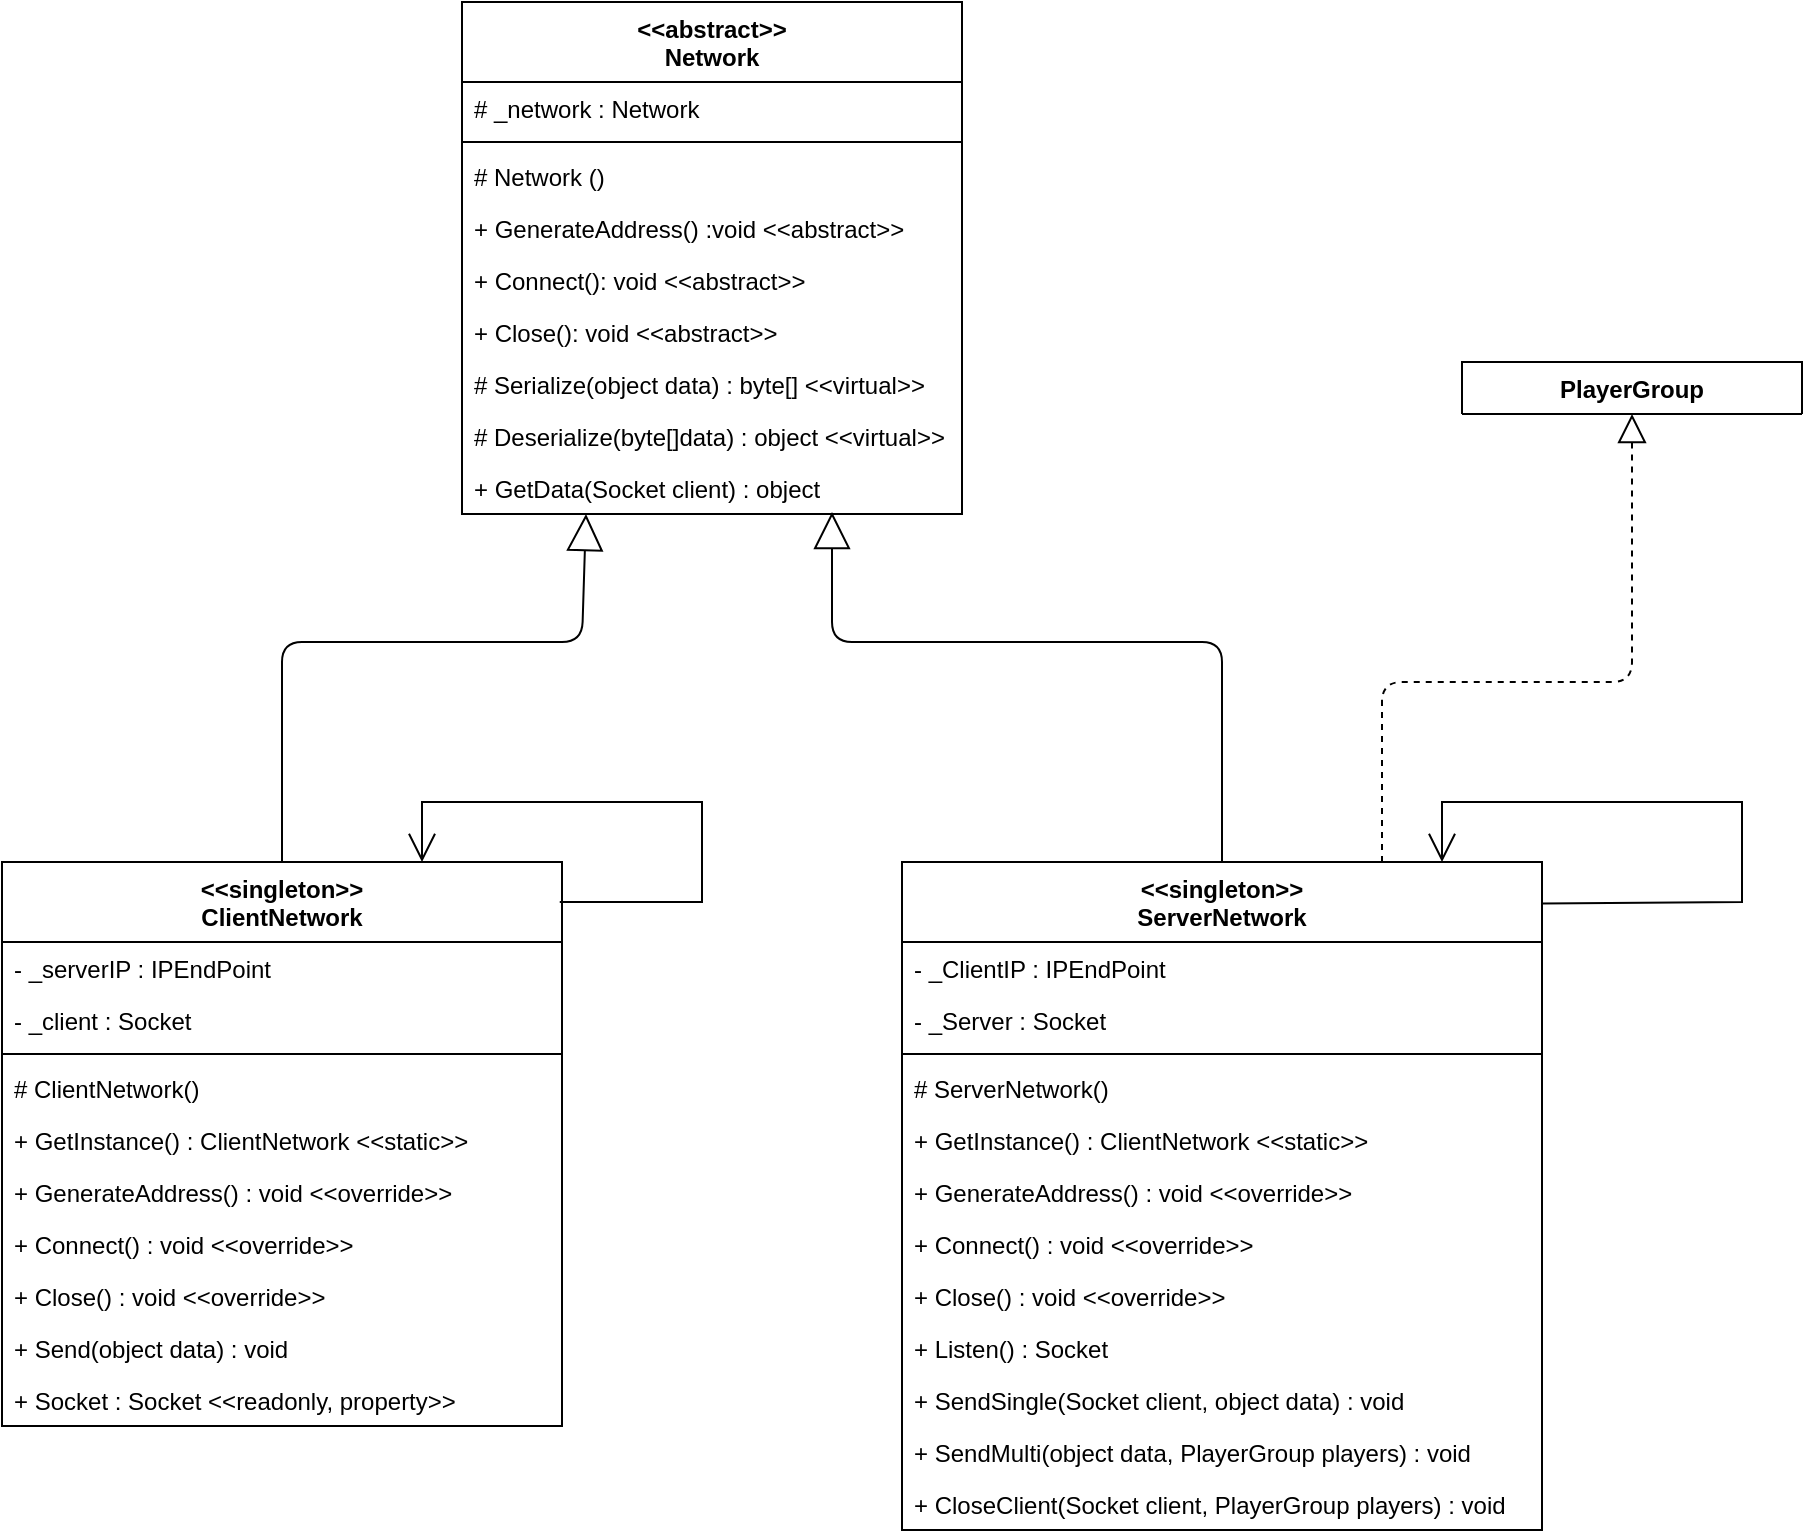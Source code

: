 <mxfile version="15.5.6" type="device"><diagram id="tgsOs3fxPP7kzZZRs3cK" name="Page-1"><mxGraphModel dx="1955" dy="867" grid="1" gridSize="10" guides="1" tooltips="1" connect="1" arrows="1" fold="1" page="1" pageScale="1" pageWidth="850" pageHeight="1100" math="0" shadow="0"><root><mxCell id="0"/><mxCell id="1" parent="0"/><mxCell id="1fFks_8FyUJux0Z1k4WF-1" value="&lt;&lt;abstract&gt;&gt;&#xA;Network" style="swimlane;fontStyle=1;align=center;verticalAlign=top;childLayout=stackLayout;horizontal=1;startSize=40;horizontalStack=0;resizeParent=1;resizeParentMax=0;resizeLast=0;collapsible=1;marginBottom=0;" parent="1" vertex="1"><mxGeometry x="320" y="160" width="250" height="256" as="geometry"/></mxCell><mxCell id="1fFks_8FyUJux0Z1k4WF-2" value="# _network : Network" style="text;strokeColor=none;fillColor=none;align=left;verticalAlign=top;spacingLeft=4;spacingRight=4;overflow=hidden;rotatable=0;points=[[0,0.5],[1,0.5]];portConstraint=eastwest;" parent="1fFks_8FyUJux0Z1k4WF-1" vertex="1"><mxGeometry y="40" width="250" height="26" as="geometry"/></mxCell><mxCell id="1fFks_8FyUJux0Z1k4WF-3" value="" style="line;strokeWidth=1;fillColor=none;align=left;verticalAlign=middle;spacingTop=-1;spacingLeft=3;spacingRight=3;rotatable=0;labelPosition=right;points=[];portConstraint=eastwest;" parent="1fFks_8FyUJux0Z1k4WF-1" vertex="1"><mxGeometry y="66" width="250" height="8" as="geometry"/></mxCell><mxCell id="1fFks_8FyUJux0Z1k4WF-4" value="# Network ()" style="text;strokeColor=none;fillColor=none;align=left;verticalAlign=top;spacingLeft=4;spacingRight=4;overflow=hidden;rotatable=0;points=[[0,0.5],[1,0.5]];portConstraint=eastwest;" parent="1fFks_8FyUJux0Z1k4WF-1" vertex="1"><mxGeometry y="74" width="250" height="26" as="geometry"/></mxCell><mxCell id="1fFks_8FyUJux0Z1k4WF-7" value="+ GenerateAddress() :void &lt;&lt;abstract&gt;&gt;" style="text;strokeColor=none;fillColor=none;align=left;verticalAlign=top;spacingLeft=4;spacingRight=4;overflow=hidden;rotatable=0;points=[[0,0.5],[1,0.5]];portConstraint=eastwest;" parent="1fFks_8FyUJux0Z1k4WF-1" vertex="1"><mxGeometry y="100" width="250" height="26" as="geometry"/></mxCell><mxCell id="1fFks_8FyUJux0Z1k4WF-8" value="+ Connect(): void &lt;&lt;abstract&gt;&gt;" style="text;strokeColor=none;fillColor=none;align=left;verticalAlign=top;spacingLeft=4;spacingRight=4;overflow=hidden;rotatable=0;points=[[0,0.5],[1,0.5]];portConstraint=eastwest;" parent="1fFks_8FyUJux0Z1k4WF-1" vertex="1"><mxGeometry y="126" width="250" height="26" as="geometry"/></mxCell><mxCell id="1fFks_8FyUJux0Z1k4WF-9" value="+ Close(): void &lt;&lt;abstract&gt;&gt;" style="text;strokeColor=none;fillColor=none;align=left;verticalAlign=top;spacingLeft=4;spacingRight=4;overflow=hidden;rotatable=0;points=[[0,0.5],[1,0.5]];portConstraint=eastwest;" parent="1fFks_8FyUJux0Z1k4WF-1" vertex="1"><mxGeometry y="152" width="250" height="26" as="geometry"/></mxCell><mxCell id="1fFks_8FyUJux0Z1k4WF-10" value="# Serialize(object data) : byte[] &lt;&lt;virtual&gt;&gt;" style="text;strokeColor=none;fillColor=none;align=left;verticalAlign=top;spacingLeft=4;spacingRight=4;overflow=hidden;rotatable=0;points=[[0,0.5],[1,0.5]];portConstraint=eastwest;" parent="1fFks_8FyUJux0Z1k4WF-1" vertex="1"><mxGeometry y="178" width="250" height="26" as="geometry"/></mxCell><mxCell id="1fFks_8FyUJux0Z1k4WF-11" value="# Deserialize(byte[]data) : object &lt;&lt;virtual&gt;&gt;" style="text;strokeColor=none;fillColor=none;align=left;verticalAlign=top;spacingLeft=4;spacingRight=4;overflow=hidden;rotatable=0;points=[[0,0.5],[1,0.5]];portConstraint=eastwest;" parent="1fFks_8FyUJux0Z1k4WF-1" vertex="1"><mxGeometry y="204" width="250" height="26" as="geometry"/></mxCell><mxCell id="1fFks_8FyUJux0Z1k4WF-12" value="+ GetData(Socket client) : object" style="text;strokeColor=none;fillColor=none;align=left;verticalAlign=top;spacingLeft=4;spacingRight=4;overflow=hidden;rotatable=0;points=[[0,0.5],[1,0.5]];portConstraint=eastwest;" parent="1fFks_8FyUJux0Z1k4WF-1" vertex="1"><mxGeometry y="230" width="250" height="26" as="geometry"/></mxCell><mxCell id="1fFks_8FyUJux0Z1k4WF-13" value="&lt;&lt;singleton&gt;&gt;&#xA;ClientNetwork" style="swimlane;fontStyle=1;align=center;verticalAlign=top;childLayout=stackLayout;horizontal=1;startSize=40;horizontalStack=0;resizeParent=1;resizeParentMax=0;resizeLast=0;collapsible=1;marginBottom=0;" parent="1" vertex="1"><mxGeometry x="90" y="590" width="280" height="282" as="geometry"/></mxCell><mxCell id="1fFks_8FyUJux0Z1k4WF-14" value="- _serverIP : IPEndPoint" style="text;strokeColor=none;fillColor=none;align=left;verticalAlign=top;spacingLeft=4;spacingRight=4;overflow=hidden;rotatable=0;points=[[0,0.5],[1,0.5]];portConstraint=eastwest;" parent="1fFks_8FyUJux0Z1k4WF-13" vertex="1"><mxGeometry y="40" width="280" height="26" as="geometry"/></mxCell><mxCell id="1fFks_8FyUJux0Z1k4WF-17" value="- _client : Socket" style="text;strokeColor=none;fillColor=none;align=left;verticalAlign=top;spacingLeft=4;spacingRight=4;overflow=hidden;rotatable=0;points=[[0,0.5],[1,0.5]];portConstraint=eastwest;" parent="1fFks_8FyUJux0Z1k4WF-13" vertex="1"><mxGeometry y="66" width="280" height="26" as="geometry"/></mxCell><mxCell id="1fFks_8FyUJux0Z1k4WF-15" value="" style="line;strokeWidth=1;fillColor=none;align=left;verticalAlign=middle;spacingTop=-1;spacingLeft=3;spacingRight=3;rotatable=0;labelPosition=right;points=[];portConstraint=eastwest;" parent="1fFks_8FyUJux0Z1k4WF-13" vertex="1"><mxGeometry y="92" width="280" height="8" as="geometry"/></mxCell><mxCell id="1fFks_8FyUJux0Z1k4WF-16" value="# ClientNetwork()" style="text;strokeColor=none;fillColor=none;align=left;verticalAlign=top;spacingLeft=4;spacingRight=4;overflow=hidden;rotatable=0;points=[[0,0.5],[1,0.5]];portConstraint=eastwest;" parent="1fFks_8FyUJux0Z1k4WF-13" vertex="1"><mxGeometry y="100" width="280" height="26" as="geometry"/></mxCell><mxCell id="1fFks_8FyUJux0Z1k4WF-18" value="+ GetInstance() : ClientNetwork &lt;&lt;static&gt;&gt;" style="text;strokeColor=none;fillColor=none;align=left;verticalAlign=top;spacingLeft=4;spacingRight=4;overflow=hidden;rotatable=0;points=[[0,0.5],[1,0.5]];portConstraint=eastwest;" parent="1fFks_8FyUJux0Z1k4WF-13" vertex="1"><mxGeometry y="126" width="280" height="26" as="geometry"/></mxCell><mxCell id="1fFks_8FyUJux0Z1k4WF-19" value="+ GenerateAddress() : void &lt;&lt;override&gt;&gt;" style="text;strokeColor=none;fillColor=none;align=left;verticalAlign=top;spacingLeft=4;spacingRight=4;overflow=hidden;rotatable=0;points=[[0,0.5],[1,0.5]];portConstraint=eastwest;" parent="1fFks_8FyUJux0Z1k4WF-13" vertex="1"><mxGeometry y="152" width="280" height="26" as="geometry"/></mxCell><mxCell id="1fFks_8FyUJux0Z1k4WF-20" value="+ Connect() : void &lt;&lt;override&gt;&gt;" style="text;strokeColor=none;fillColor=none;align=left;verticalAlign=top;spacingLeft=4;spacingRight=4;overflow=hidden;rotatable=0;points=[[0,0.5],[1,0.5]];portConstraint=eastwest;" parent="1fFks_8FyUJux0Z1k4WF-13" vertex="1"><mxGeometry y="178" width="280" height="26" as="geometry"/></mxCell><mxCell id="1fFks_8FyUJux0Z1k4WF-21" value="+ Close() : void &lt;&lt;override&gt;&gt;" style="text;strokeColor=none;fillColor=none;align=left;verticalAlign=top;spacingLeft=4;spacingRight=4;overflow=hidden;rotatable=0;points=[[0,0.5],[1,0.5]];portConstraint=eastwest;" parent="1fFks_8FyUJux0Z1k4WF-13" vertex="1"><mxGeometry y="204" width="280" height="26" as="geometry"/></mxCell><mxCell id="1fFks_8FyUJux0Z1k4WF-22" value="+ Send(object data) : void" style="text;strokeColor=none;fillColor=none;align=left;verticalAlign=top;spacingLeft=4;spacingRight=4;overflow=hidden;rotatable=0;points=[[0,0.5],[1,0.5]];portConstraint=eastwest;" parent="1fFks_8FyUJux0Z1k4WF-13" vertex="1"><mxGeometry y="230" width="280" height="26" as="geometry"/></mxCell><mxCell id="1fFks_8FyUJux0Z1k4WF-23" value="+ Socket : Socket &lt;&lt;readonly, property&gt;&gt;" style="text;strokeColor=none;fillColor=none;align=left;verticalAlign=top;spacingLeft=4;spacingRight=4;overflow=hidden;rotatable=0;points=[[0,0.5],[1,0.5]];portConstraint=eastwest;" parent="1fFks_8FyUJux0Z1k4WF-13" vertex="1"><mxGeometry y="256" width="280" height="26" as="geometry"/></mxCell><mxCell id="1fFks_8FyUJux0Z1k4WF-24" value="" style="endArrow=block;endSize=16;endFill=0;html=1;exitX=0.5;exitY=0;exitDx=0;exitDy=0;entryX=0.248;entryY=1;entryDx=0;entryDy=0;entryPerimeter=0;" parent="1" source="1fFks_8FyUJux0Z1k4WF-13" target="1fFks_8FyUJux0Z1k4WF-12" edge="1"><mxGeometry width="160" relative="1" as="geometry"><mxPoint x="360" y="570" as="sourcePoint"/><mxPoint x="520" y="570" as="targetPoint"/><Array as="points"><mxPoint x="230" y="480"/><mxPoint x="380" y="480"/></Array></mxGeometry></mxCell><mxCell id="1fFks_8FyUJux0Z1k4WF-25" value="&lt;&lt;singleton&gt;&gt;&#xA;ServerNetwork" style="swimlane;fontStyle=1;align=center;verticalAlign=top;childLayout=stackLayout;horizontal=1;startSize=40;horizontalStack=0;resizeParent=1;resizeParentMax=0;resizeLast=0;collapsible=1;marginBottom=0;" parent="1" vertex="1"><mxGeometry x="540" y="590" width="320" height="334" as="geometry"/></mxCell><mxCell id="1fFks_8FyUJux0Z1k4WF-26" value="- _ClientIP : IPEndPoint" style="text;strokeColor=none;fillColor=none;align=left;verticalAlign=top;spacingLeft=4;spacingRight=4;overflow=hidden;rotatable=0;points=[[0,0.5],[1,0.5]];portConstraint=eastwest;" parent="1fFks_8FyUJux0Z1k4WF-25" vertex="1"><mxGeometry y="40" width="320" height="26" as="geometry"/></mxCell><mxCell id="1fFks_8FyUJux0Z1k4WF-27" value="- _Server : Socket" style="text;strokeColor=none;fillColor=none;align=left;verticalAlign=top;spacingLeft=4;spacingRight=4;overflow=hidden;rotatable=0;points=[[0,0.5],[1,0.5]];portConstraint=eastwest;" parent="1fFks_8FyUJux0Z1k4WF-25" vertex="1"><mxGeometry y="66" width="320" height="26" as="geometry"/></mxCell><mxCell id="1fFks_8FyUJux0Z1k4WF-28" value="" style="line;strokeWidth=1;fillColor=none;align=left;verticalAlign=middle;spacingTop=-1;spacingLeft=3;spacingRight=3;rotatable=0;labelPosition=right;points=[];portConstraint=eastwest;" parent="1fFks_8FyUJux0Z1k4WF-25" vertex="1"><mxGeometry y="92" width="320" height="8" as="geometry"/></mxCell><mxCell id="1fFks_8FyUJux0Z1k4WF-29" value="# ServerNetwork()" style="text;strokeColor=none;fillColor=none;align=left;verticalAlign=top;spacingLeft=4;spacingRight=4;overflow=hidden;rotatable=0;points=[[0,0.5],[1,0.5]];portConstraint=eastwest;" parent="1fFks_8FyUJux0Z1k4WF-25" vertex="1"><mxGeometry y="100" width="320" height="26" as="geometry"/></mxCell><mxCell id="1fFks_8FyUJux0Z1k4WF-30" value="+ GetInstance() : ClientNetwork &lt;&lt;static&gt;&gt;" style="text;strokeColor=none;fillColor=none;align=left;verticalAlign=top;spacingLeft=4;spacingRight=4;overflow=hidden;rotatable=0;points=[[0,0.5],[1,0.5]];portConstraint=eastwest;" parent="1fFks_8FyUJux0Z1k4WF-25" vertex="1"><mxGeometry y="126" width="320" height="26" as="geometry"/></mxCell><mxCell id="1fFks_8FyUJux0Z1k4WF-31" value="+ GenerateAddress() : void &lt;&lt;override&gt;&gt;" style="text;strokeColor=none;fillColor=none;align=left;verticalAlign=top;spacingLeft=4;spacingRight=4;overflow=hidden;rotatable=0;points=[[0,0.5],[1,0.5]];portConstraint=eastwest;" parent="1fFks_8FyUJux0Z1k4WF-25" vertex="1"><mxGeometry y="152" width="320" height="26" as="geometry"/></mxCell><mxCell id="1fFks_8FyUJux0Z1k4WF-32" value="+ Connect() : void &lt;&lt;override&gt;&gt;" style="text;strokeColor=none;fillColor=none;align=left;verticalAlign=top;spacingLeft=4;spacingRight=4;overflow=hidden;rotatable=0;points=[[0,0.5],[1,0.5]];portConstraint=eastwest;" parent="1fFks_8FyUJux0Z1k4WF-25" vertex="1"><mxGeometry y="178" width="320" height="26" as="geometry"/></mxCell><mxCell id="1fFks_8FyUJux0Z1k4WF-33" value="+ Close() : void &lt;&lt;override&gt;&gt;" style="text;strokeColor=none;fillColor=none;align=left;verticalAlign=top;spacingLeft=4;spacingRight=4;overflow=hidden;rotatable=0;points=[[0,0.5],[1,0.5]];portConstraint=eastwest;" parent="1fFks_8FyUJux0Z1k4WF-25" vertex="1"><mxGeometry y="204" width="320" height="26" as="geometry"/></mxCell><mxCell id="1fFks_8FyUJux0Z1k4WF-36" value="+ Listen() : Socket " style="text;strokeColor=none;fillColor=none;align=left;verticalAlign=top;spacingLeft=4;spacingRight=4;overflow=hidden;rotatable=0;points=[[0,0.5],[1,0.5]];portConstraint=eastwest;" parent="1fFks_8FyUJux0Z1k4WF-25" vertex="1"><mxGeometry y="230" width="320" height="26" as="geometry"/></mxCell><mxCell id="1fFks_8FyUJux0Z1k4WF-34" value="+ SendSingle(Socket client, object data) : void" style="text;strokeColor=none;fillColor=none;align=left;verticalAlign=top;spacingLeft=4;spacingRight=4;overflow=hidden;rotatable=0;points=[[0,0.5],[1,0.5]];portConstraint=eastwest;" parent="1fFks_8FyUJux0Z1k4WF-25" vertex="1"><mxGeometry y="256" width="320" height="26" as="geometry"/></mxCell><mxCell id="1fFks_8FyUJux0Z1k4WF-37" value="+ SendMulti(object data, PlayerGroup players) : void" style="text;strokeColor=none;fillColor=none;align=left;verticalAlign=top;spacingLeft=4;spacingRight=4;overflow=hidden;rotatable=0;points=[[0,0.5],[1,0.5]];portConstraint=eastwest;" parent="1fFks_8FyUJux0Z1k4WF-25" vertex="1"><mxGeometry y="282" width="320" height="26" as="geometry"/></mxCell><mxCell id="1fFks_8FyUJux0Z1k4WF-35" value="+ CloseClient(Socket client, PlayerGroup players) : void" style="text;strokeColor=none;fillColor=none;align=left;verticalAlign=top;spacingLeft=4;spacingRight=4;overflow=hidden;rotatable=0;points=[[0,0.5],[1,0.5]];portConstraint=eastwest;" parent="1fFks_8FyUJux0Z1k4WF-25" vertex="1"><mxGeometry y="308" width="320" height="26" as="geometry"/></mxCell><mxCell id="1fFks_8FyUJux0Z1k4WF-39" value="" style="endArrow=block;endSize=16;endFill=0;html=1;entryX=0.74;entryY=0.962;entryDx=0;entryDy=0;entryPerimeter=0;exitX=0.5;exitY=0;exitDx=0;exitDy=0;" parent="1" source="1fFks_8FyUJux0Z1k4WF-25" target="1fFks_8FyUJux0Z1k4WF-12" edge="1"><mxGeometry width="160" relative="1" as="geometry"><mxPoint x="460" y="450" as="sourcePoint"/><mxPoint x="620" y="450" as="targetPoint"/><Array as="points"><mxPoint x="700" y="480"/><mxPoint x="505" y="480"/></Array></mxGeometry></mxCell><mxCell id="1fFks_8FyUJux0Z1k4WF-40" value="PlayerGroup" style="swimlane;fontStyle=1;align=center;verticalAlign=top;childLayout=stackLayout;horizontal=1;startSize=26;horizontalStack=0;resizeParent=1;resizeParentMax=0;resizeLast=0;collapsible=1;marginBottom=0;" parent="1" vertex="1" collapsed="1"><mxGeometry x="820" y="340" width="170" height="26" as="geometry"><mxRectangle x="860" y="430" width="160" height="34" as="alternateBounds"/></mxGeometry></mxCell><mxCell id="1fFks_8FyUJux0Z1k4WF-42" value="" style="line;strokeWidth=1;fillColor=none;align=left;verticalAlign=middle;spacingTop=-1;spacingLeft=3;spacingRight=3;rotatable=0;labelPosition=right;points=[];portConstraint=eastwest;" parent="1fFks_8FyUJux0Z1k4WF-40" vertex="1"><mxGeometry y="26" width="170" height="8" as="geometry"/></mxCell><mxCell id="1fFks_8FyUJux0Z1k4WF-44" value="" style="endArrow=block;dashed=1;endFill=0;endSize=12;html=1;exitX=0.75;exitY=0;exitDx=0;exitDy=0;entryX=0.5;entryY=1;entryDx=0;entryDy=0;" parent="1" source="1fFks_8FyUJux0Z1k4WF-25" target="1fFks_8FyUJux0Z1k4WF-40" edge="1"><mxGeometry width="160" relative="1" as="geometry"><mxPoint x="730" y="540" as="sourcePoint"/><mxPoint x="890" y="540" as="targetPoint"/><Array as="points"><mxPoint x="780" y="500"/><mxPoint x="905" y="500"/></Array></mxGeometry></mxCell><mxCell id="8Gw9z0UpJeHsGtpq17BU-1" value="" style="endArrow=open;endFill=1;endSize=12;html=1;rounded=0;exitX=0.996;exitY=0.071;exitDx=0;exitDy=0;exitPerimeter=0;entryX=0.75;entryY=0;entryDx=0;entryDy=0;" edge="1" parent="1" source="1fFks_8FyUJux0Z1k4WF-13" target="1fFks_8FyUJux0Z1k4WF-13"><mxGeometry width="160" relative="1" as="geometry"><mxPoint x="590" y="590" as="sourcePoint"/><mxPoint x="750" y="590" as="targetPoint"/><Array as="points"><mxPoint x="440" y="610"/><mxPoint x="440" y="560"/><mxPoint x="300" y="560"/></Array></mxGeometry></mxCell><mxCell id="8Gw9z0UpJeHsGtpq17BU-3" value="" style="endArrow=open;endFill=1;endSize=12;html=1;rounded=0;exitX=1.001;exitY=0.062;exitDx=0;exitDy=0;exitPerimeter=0;entryX=0.75;entryY=0;entryDx=0;entryDy=0;" edge="1" parent="1" source="1fFks_8FyUJux0Z1k4WF-25"><mxGeometry width="160" relative="1" as="geometry"><mxPoint x="878.88" y="610.022" as="sourcePoint"/><mxPoint x="810" y="590" as="targetPoint"/><Array as="points"><mxPoint x="960" y="610"/><mxPoint x="960" y="560"/><mxPoint x="810" y="560"/></Array></mxGeometry></mxCell></root></mxGraphModel></diagram></mxfile>